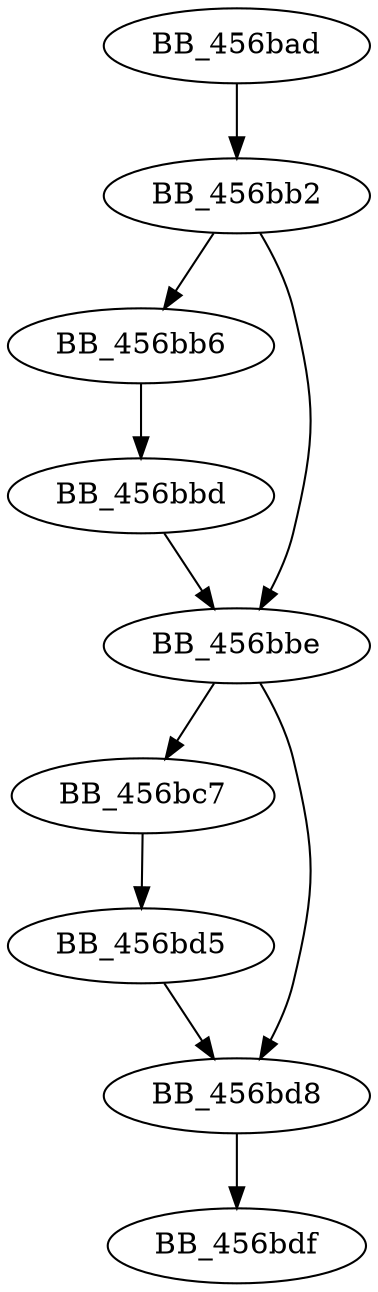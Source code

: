 DiGraph sub_456BAD{
BB_456bad->BB_456bb2
BB_456bb2->BB_456bb6
BB_456bb2->BB_456bbe
BB_456bb6->BB_456bbd
BB_456bbd->BB_456bbe
BB_456bbe->BB_456bc7
BB_456bbe->BB_456bd8
BB_456bc7->BB_456bd5
BB_456bd5->BB_456bd8
BB_456bd8->BB_456bdf
}
